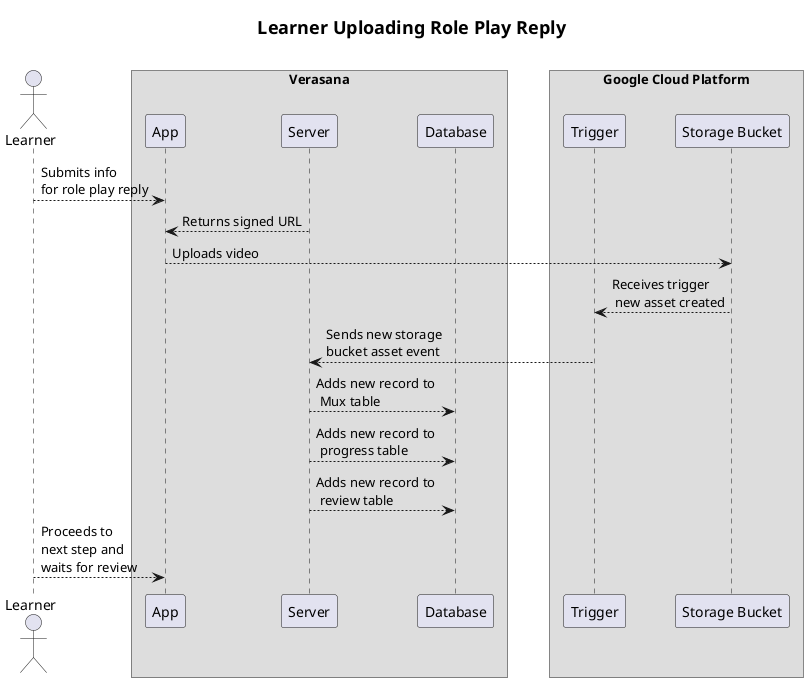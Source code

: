 @startuml
skinparam BoxPadding 20
skinparam ParticipantPadding 10
'https://plantuml.com/sequence-diagram

title "=Learner Uploading Role Play Reply\n"

actor Learner order 05
box "Verasana"
	participant App order 10
	participant Server order 15
	participant Database order 20
end box

box "Google Cloud Platform"
	participant Trigger order 30
	participant "Storage Bucket" as Storage order 35
end box

Learner --> App: Submits info \nfor role play reply
App <-- Server: Returns signed URL
App --> Storage: Uploads video
Trigger <-- Storage: Receives trigger \n new asset created
Server <-- Trigger: Sends new storage \nbucket asset event
Server --> Database: Adds new record to \n Mux table
Server --> Database: Adds new record to \n progress table
Server --> Database: Adds new record to \n review table
Learner --> App: Proceeds to \nnext step and \nwaits for review
@enduml

